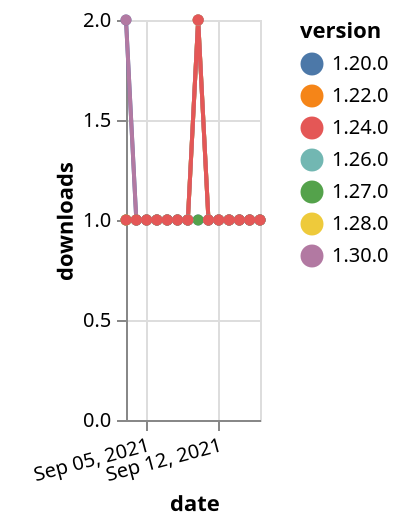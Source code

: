 {"$schema": "https://vega.github.io/schema/vega-lite/v5.json", "description": "A simple bar chart with embedded data.", "data": {"values": [{"date": "2021-09-03", "total": 285, "delta": 1, "version": "1.22.0"}, {"date": "2021-09-04", "total": 286, "delta": 1, "version": "1.22.0"}, {"date": "2021-09-05", "total": 287, "delta": 1, "version": "1.22.0"}, {"date": "2021-09-06", "total": 288, "delta": 1, "version": "1.22.0"}, {"date": "2021-09-07", "total": 289, "delta": 1, "version": "1.22.0"}, {"date": "2021-09-08", "total": 290, "delta": 1, "version": "1.22.0"}, {"date": "2021-09-09", "total": 291, "delta": 1, "version": "1.22.0"}, {"date": "2021-09-10", "total": 293, "delta": 2, "version": "1.22.0"}, {"date": "2021-09-11", "total": 294, "delta": 1, "version": "1.22.0"}, {"date": "2021-09-12", "total": 295, "delta": 1, "version": "1.22.0"}, {"date": "2021-09-13", "total": 296, "delta": 1, "version": "1.22.0"}, {"date": "2021-09-14", "total": 297, "delta": 1, "version": "1.22.0"}, {"date": "2021-09-15", "total": 298, "delta": 1, "version": "1.22.0"}, {"date": "2021-09-16", "total": 299, "delta": 1, "version": "1.22.0"}, {"date": "2021-09-03", "total": 153, "delta": 1, "version": "1.28.0"}, {"date": "2021-09-04", "total": 154, "delta": 1, "version": "1.28.0"}, {"date": "2021-09-05", "total": 155, "delta": 1, "version": "1.28.0"}, {"date": "2021-09-06", "total": 156, "delta": 1, "version": "1.28.0"}, {"date": "2021-09-07", "total": 157, "delta": 1, "version": "1.28.0"}, {"date": "2021-09-08", "total": 158, "delta": 1, "version": "1.28.0"}, {"date": "2021-09-09", "total": 159, "delta": 1, "version": "1.28.0"}, {"date": "2021-09-10", "total": 161, "delta": 2, "version": "1.28.0"}, {"date": "2021-09-11", "total": 162, "delta": 1, "version": "1.28.0"}, {"date": "2021-09-12", "total": 163, "delta": 1, "version": "1.28.0"}, {"date": "2021-09-13", "total": 164, "delta": 1, "version": "1.28.0"}, {"date": "2021-09-14", "total": 165, "delta": 1, "version": "1.28.0"}, {"date": "2021-09-15", "total": 166, "delta": 1, "version": "1.28.0"}, {"date": "2021-09-16", "total": 167, "delta": 1, "version": "1.28.0"}, {"date": "2021-09-03", "total": 142, "delta": 1, "version": "1.26.0"}, {"date": "2021-09-04", "total": 143, "delta": 1, "version": "1.26.0"}, {"date": "2021-09-05", "total": 144, "delta": 1, "version": "1.26.0"}, {"date": "2021-09-06", "total": 145, "delta": 1, "version": "1.26.0"}, {"date": "2021-09-07", "total": 146, "delta": 1, "version": "1.26.0"}, {"date": "2021-09-08", "total": 147, "delta": 1, "version": "1.26.0"}, {"date": "2021-09-09", "total": 148, "delta": 1, "version": "1.26.0"}, {"date": "2021-09-10", "total": 150, "delta": 2, "version": "1.26.0"}, {"date": "2021-09-11", "total": 151, "delta": 1, "version": "1.26.0"}, {"date": "2021-09-12", "total": 152, "delta": 1, "version": "1.26.0"}, {"date": "2021-09-13", "total": 153, "delta": 1, "version": "1.26.0"}, {"date": "2021-09-14", "total": 154, "delta": 1, "version": "1.26.0"}, {"date": "2021-09-15", "total": 155, "delta": 1, "version": "1.26.0"}, {"date": "2021-09-16", "total": 156, "delta": 1, "version": "1.26.0"}, {"date": "2021-09-03", "total": 212, "delta": 2, "version": "1.20.0"}, {"date": "2021-09-04", "total": 213, "delta": 1, "version": "1.20.0"}, {"date": "2021-09-05", "total": 214, "delta": 1, "version": "1.20.0"}, {"date": "2021-09-06", "total": 215, "delta": 1, "version": "1.20.0"}, {"date": "2021-09-07", "total": 216, "delta": 1, "version": "1.20.0"}, {"date": "2021-09-08", "total": 217, "delta": 1, "version": "1.20.0"}, {"date": "2021-09-09", "total": 218, "delta": 1, "version": "1.20.0"}, {"date": "2021-09-10", "total": 219, "delta": 1, "version": "1.20.0"}, {"date": "2021-09-11", "total": 220, "delta": 1, "version": "1.20.0"}, {"date": "2021-09-12", "total": 221, "delta": 1, "version": "1.20.0"}, {"date": "2021-09-13", "total": 222, "delta": 1, "version": "1.20.0"}, {"date": "2021-09-14", "total": 223, "delta": 1, "version": "1.20.0"}, {"date": "2021-09-15", "total": 224, "delta": 1, "version": "1.20.0"}, {"date": "2021-09-16", "total": 225, "delta": 1, "version": "1.20.0"}, {"date": "2021-09-03", "total": 136, "delta": 1, "version": "1.27.0"}, {"date": "2021-09-04", "total": 137, "delta": 1, "version": "1.27.0"}, {"date": "2021-09-05", "total": 138, "delta": 1, "version": "1.27.0"}, {"date": "2021-09-06", "total": 139, "delta": 1, "version": "1.27.0"}, {"date": "2021-09-07", "total": 140, "delta": 1, "version": "1.27.0"}, {"date": "2021-09-08", "total": 141, "delta": 1, "version": "1.27.0"}, {"date": "2021-09-09", "total": 142, "delta": 1, "version": "1.27.0"}, {"date": "2021-09-10", "total": 143, "delta": 1, "version": "1.27.0"}, {"date": "2021-09-11", "total": 144, "delta": 1, "version": "1.27.0"}, {"date": "2021-09-12", "total": 145, "delta": 1, "version": "1.27.0"}, {"date": "2021-09-13", "total": 146, "delta": 1, "version": "1.27.0"}, {"date": "2021-09-14", "total": 147, "delta": 1, "version": "1.27.0"}, {"date": "2021-09-15", "total": 148, "delta": 1, "version": "1.27.0"}, {"date": "2021-09-16", "total": 149, "delta": 1, "version": "1.27.0"}, {"date": "2021-09-03", "total": 113, "delta": 2, "version": "1.30.0"}, {"date": "2021-09-04", "total": 114, "delta": 1, "version": "1.30.0"}, {"date": "2021-09-05", "total": 115, "delta": 1, "version": "1.30.0"}, {"date": "2021-09-06", "total": 116, "delta": 1, "version": "1.30.0"}, {"date": "2021-09-07", "total": 117, "delta": 1, "version": "1.30.0"}, {"date": "2021-09-08", "total": 118, "delta": 1, "version": "1.30.0"}, {"date": "2021-09-09", "total": 119, "delta": 1, "version": "1.30.0"}, {"date": "2021-09-10", "total": 121, "delta": 2, "version": "1.30.0"}, {"date": "2021-09-11", "total": 122, "delta": 1, "version": "1.30.0"}, {"date": "2021-09-12", "total": 123, "delta": 1, "version": "1.30.0"}, {"date": "2021-09-13", "total": 124, "delta": 1, "version": "1.30.0"}, {"date": "2021-09-14", "total": 125, "delta": 1, "version": "1.30.0"}, {"date": "2021-09-15", "total": 126, "delta": 1, "version": "1.30.0"}, {"date": "2021-09-16", "total": 127, "delta": 1, "version": "1.30.0"}, {"date": "2021-09-03", "total": 167, "delta": 1, "version": "1.24.0"}, {"date": "2021-09-04", "total": 168, "delta": 1, "version": "1.24.0"}, {"date": "2021-09-05", "total": 169, "delta": 1, "version": "1.24.0"}, {"date": "2021-09-06", "total": 170, "delta": 1, "version": "1.24.0"}, {"date": "2021-09-07", "total": 171, "delta": 1, "version": "1.24.0"}, {"date": "2021-09-08", "total": 172, "delta": 1, "version": "1.24.0"}, {"date": "2021-09-09", "total": 173, "delta": 1, "version": "1.24.0"}, {"date": "2021-09-10", "total": 175, "delta": 2, "version": "1.24.0"}, {"date": "2021-09-11", "total": 176, "delta": 1, "version": "1.24.0"}, {"date": "2021-09-12", "total": 177, "delta": 1, "version": "1.24.0"}, {"date": "2021-09-13", "total": 178, "delta": 1, "version": "1.24.0"}, {"date": "2021-09-14", "total": 179, "delta": 1, "version": "1.24.0"}, {"date": "2021-09-15", "total": 180, "delta": 1, "version": "1.24.0"}, {"date": "2021-09-16", "total": 181, "delta": 1, "version": "1.24.0"}]}, "width": "container", "mark": {"type": "line", "point": {"filled": true}}, "encoding": {"x": {"field": "date", "type": "temporal", "timeUnit": "yearmonthdate", "title": "date", "axis": {"labelAngle": -15}}, "y": {"field": "delta", "type": "quantitative", "title": "downloads"}, "color": {"field": "version", "type": "nominal"}, "tooltip": {"field": "delta"}}}